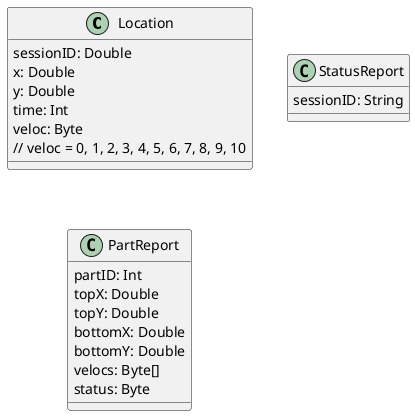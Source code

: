 @startuml

class Location {
    sessionID: Double
    x: Double
    y: Double
    time: Int
    veloc: Byte 
    // veloc = 0, 1, 2, 3, 4, 5, 6, 7, 8, 9, 10
}

class StatusReport {
    sessionID: String

}

class PartReport {
    partID: Int
    topX: Double
    topY: Double
    bottomX: Double
    bottomY: Double
    velocs: Byte[]
    status: Byte
}

@enduml